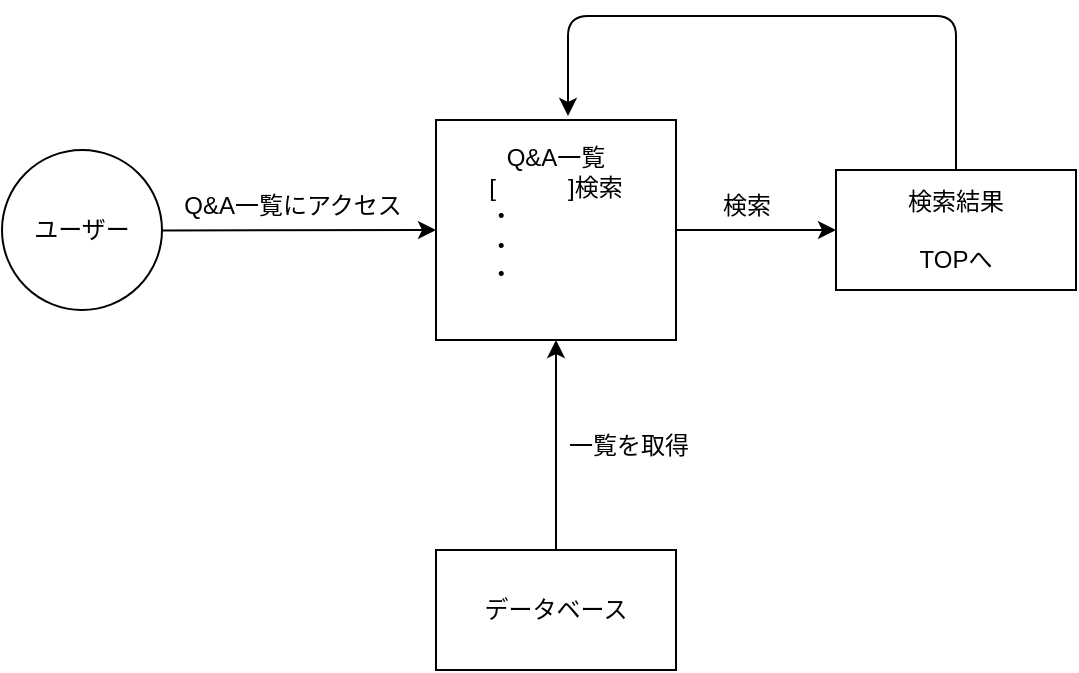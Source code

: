 <mxfile version="24.4.10" type="embed" pages="2">
    <diagram id="bOTx9Srq3Wt2K9H6zTvH" name="ページ1">
        <mxGraphModel dx="711" dy="453" grid="1" gridSize="10" guides="1" tooltips="1" connect="1" arrows="1" fold="1" page="1" pageScale="1" pageWidth="827" pageHeight="1169" math="0" shadow="0">
            <root>
                <mxCell id="0"/>
                <mxCell id="1" parent="0"/>
                <mxCell id="21" value="" style="edgeStyle=none;html=1;" edge="1" parent="1" source="2" target="20">
                    <mxGeometry relative="1" as="geometry"/>
                </mxCell>
                <mxCell id="2" value="Q&amp;amp;A一覧&lt;div&gt;[　　　]検索&lt;/div&gt;&lt;div style=&quot;text-align: left;&quot;&gt;・&lt;/div&gt;&lt;div style=&quot;text-align: left;&quot;&gt;・&lt;/div&gt;&lt;div style=&quot;text-align: left;&quot;&gt;・&lt;/div&gt;&lt;div&gt;&lt;br&gt;&lt;/div&gt;" style="whiteSpace=wrap;html=1;" vertex="1" parent="1">
                    <mxGeometry x="294" y="172" width="120" height="110" as="geometry"/>
                </mxCell>
                <mxCell id="14" value="" style="edgeStyle=none;html=1;" edge="1" parent="1" source="12" target="2">
                    <mxGeometry relative="1" as="geometry"/>
                </mxCell>
                <mxCell id="12" value="ユーザー" style="ellipse;whiteSpace=wrap;html=1;" vertex="1" parent="1">
                    <mxGeometry x="77" y="187" width="80" height="80" as="geometry"/>
                </mxCell>
                <mxCell id="15" value="Q&amp;amp;A一覧にアクセス" style="text;html=1;align=center;verticalAlign=middle;resizable=0;points=[];autosize=1;strokeColor=none;fillColor=none;" vertex="1" parent="1">
                    <mxGeometry x="157" y="200" width="130" height="30" as="geometry"/>
                </mxCell>
                <mxCell id="18" value="" style="edgeStyle=none;html=1;" edge="1" parent="1" source="16" target="2">
                    <mxGeometry relative="1" as="geometry"/>
                </mxCell>
                <mxCell id="16" value="データベース" style="whiteSpace=wrap;html=1;" vertex="1" parent="1">
                    <mxGeometry x="294" y="387" width="120" height="60" as="geometry"/>
                </mxCell>
                <mxCell id="19" value="一覧を取得" style="text;html=1;align=center;verticalAlign=middle;resizable=0;points=[];autosize=1;strokeColor=none;fillColor=none;" vertex="1" parent="1">
                    <mxGeometry x="350" y="320" width="80" height="30" as="geometry"/>
                </mxCell>
                <mxCell id="28" style="edgeStyle=none;html=1;exitX=0.5;exitY=0;exitDx=0;exitDy=0;" edge="1" parent="1" source="20">
                    <mxGeometry relative="1" as="geometry">
                        <mxPoint x="360" y="170" as="targetPoint"/>
                        <mxPoint x="554" y="137" as="sourcePoint"/>
                        <Array as="points">
                            <mxPoint x="554" y="120"/>
                            <mxPoint x="360" y="120"/>
                        </Array>
                    </mxGeometry>
                </mxCell>
                <mxCell id="20" value="検索結果&lt;div&gt;&lt;br&gt;&lt;/div&gt;&lt;div&gt;TOPへ&lt;/div&gt;" style="whiteSpace=wrap;html=1;" vertex="1" parent="1">
                    <mxGeometry x="494" y="197" width="120" height="60" as="geometry"/>
                </mxCell>
                <mxCell id="22" value="検索" style="text;html=1;align=center;verticalAlign=middle;resizable=0;points=[];autosize=1;strokeColor=none;fillColor=none;" vertex="1" parent="1">
                    <mxGeometry x="424" y="200" width="50" height="30" as="geometry"/>
                </mxCell>
            </root>
        </mxGraphModel>
    </diagram>
    <diagram id="ofn-8f0Rw5qN5hTPRise" name="ページ2">
        <mxGraphModel dx="1007" dy="642" grid="1" gridSize="10" guides="1" tooltips="1" connect="1" arrows="1" fold="1" page="1" pageScale="1" pageWidth="827" pageHeight="1169" math="0" shadow="0">
            <root>
                <mxCell id="0"/>
                <mxCell id="1" parent="0"/>
                <mxCell id="_V5K8JmtVgEs9-8B0f6_-37" value="" style="edgeStyle=none;html=1;" edge="1" parent="1" source="_V5K8JmtVgEs9-8B0f6_-15" target="_V5K8JmtVgEs9-8B0f6_-36">
                    <mxGeometry relative="1" as="geometry"/>
                </mxCell>
                <mxCell id="_V5K8JmtVgEs9-8B0f6_-15" value="Q&amp;amp;A一覧&lt;div&gt;[　　　]検索&lt;/div&gt;&lt;div style=&quot;text-align: left;&quot;&gt;・&lt;/div&gt;&lt;div style=&quot;text-align: left;&quot;&gt;・&lt;/div&gt;&lt;div style=&quot;text-align: left;&quot;&gt;・&lt;/div&gt;&lt;div&gt;&lt;br&gt;&lt;/div&gt;" style="whiteSpace=wrap;html=1;" vertex="1" parent="1">
                    <mxGeometry x="430" y="212" width="120" height="110" as="geometry"/>
                </mxCell>
                <mxCell id="_V5K8JmtVgEs9-8B0f6_-17" value="" style="edgeStyle=none;html=1;" edge="1" parent="1" source="_V5K8JmtVgEs9-8B0f6_-18">
                    <mxGeometry relative="1" as="geometry">
                        <mxPoint x="242" y="267" as="targetPoint"/>
                    </mxGeometry>
                </mxCell>
                <mxCell id="_V5K8JmtVgEs9-8B0f6_-18" value="ユーザー" style="ellipse;whiteSpace=wrap;html=1;" vertex="1" parent="1">
                    <mxGeometry x="22" y="227" width="80" height="80" as="geometry"/>
                </mxCell>
                <mxCell id="_V5K8JmtVgEs9-8B0f6_-19" value="Q&amp;amp;A一覧にアクセス&lt;div&gt;（GET）&lt;/div&gt;" style="text;html=1;align=center;verticalAlign=middle;resizable=0;points=[];autosize=1;strokeColor=none;fillColor=none;" vertex="1" parent="1">
                    <mxGeometry x="102" y="234" width="130" height="40" as="geometry"/>
                </mxCell>
                <mxCell id="_V5K8JmtVgEs9-8B0f6_-20" value="" style="edgeStyle=none;html=1;" edge="1" parent="1">
                    <mxGeometry relative="1" as="geometry">
                        <mxPoint x="300" y="402" as="sourcePoint"/>
                        <mxPoint x="300" y="297" as="targetPoint"/>
                    </mxGeometry>
                </mxCell>
                <mxCell id="bsg9oruOdnQIcvXcsl58-2" value="" style="edgeStyle=none;html=1;" edge="1" parent="1" source="_V5K8JmtVgEs9-8B0f6_-21" target="_V5K8JmtVgEs9-8B0f6_-29">
                    <mxGeometry relative="1" as="geometry"/>
                </mxCell>
                <mxCell id="_V5K8JmtVgEs9-8B0f6_-21" value="データベース" style="whiteSpace=wrap;html=1;" vertex="1" parent="1">
                    <mxGeometry x="240" y="400" width="120" height="60" as="geometry"/>
                </mxCell>
                <mxCell id="_V5K8JmtVgEs9-8B0f6_-22" value="一覧を取得" style="text;html=1;align=center;verticalAlign=middle;resizable=0;points=[];autosize=1;strokeColor=none;fillColor=none;" vertex="1" parent="1">
                    <mxGeometry x="220" y="340" width="80" height="30" as="geometry"/>
                </mxCell>
                <mxCell id="_V5K8JmtVgEs9-8B0f6_-23" style="edgeStyle=none;html=1;exitX=0.5;exitY=0;exitDx=0;exitDy=0;" edge="1" parent="1" source="_V5K8JmtVgEs9-8B0f6_-24">
                    <mxGeometry relative="1" as="geometry">
                        <mxPoint x="480" y="210" as="targetPoint"/>
                        <mxPoint x="901" y="177" as="sourcePoint"/>
                        <Array as="points">
                            <mxPoint x="901" y="160"/>
                            <mxPoint x="707" y="160"/>
                            <mxPoint x="480" y="160"/>
                        </Array>
                    </mxGeometry>
                </mxCell>
                <mxCell id="_V5K8JmtVgEs9-8B0f6_-24" value="検索結果&lt;div&gt;&lt;br&gt;&lt;/div&gt;&lt;div&gt;TOPへ&lt;/div&gt;" style="whiteSpace=wrap;html=1;" vertex="1" parent="1">
                    <mxGeometry x="841" y="237" width="120" height="60" as="geometry"/>
                </mxCell>
                <mxCell id="_V5K8JmtVgEs9-8B0f6_-25" value="検索&lt;div&gt;(GET)&lt;/div&gt;" style="text;html=1;align=center;verticalAlign=middle;resizable=0;points=[];autosize=1;strokeColor=none;fillColor=none;" vertex="1" parent="1">
                    <mxGeometry x="565" y="231" width="60" height="40" as="geometry"/>
                </mxCell>
                <mxCell id="_V5K8JmtVgEs9-8B0f6_-35" value="" style="edgeStyle=none;html=1;" edge="1" parent="1" source="_V5K8JmtVgEs9-8B0f6_-29" target="_V5K8JmtVgEs9-8B0f6_-15">
                    <mxGeometry relative="1" as="geometry"/>
                </mxCell>
                <mxCell id="_V5K8JmtVgEs9-8B0f6_-29" value="qaList.jsp" style="whiteSpace=wrap;html=1;rounded=1;glass=0;shadow=0;" vertex="1" parent="1">
                    <mxGeometry x="240" y="237" width="120" height="60" as="geometry"/>
                </mxCell>
                <mxCell id="bsg9oruOdnQIcvXcsl58-1" value="" style="edgeStyle=none;html=1;" edge="1" parent="1" source="_V5K8JmtVgEs9-8B0f6_-36" target="_V5K8JmtVgEs9-8B0f6_-24">
                    <mxGeometry relative="1" as="geometry"/>
                </mxCell>
                <mxCell id="_V5K8JmtVgEs9-8B0f6_-36" value="SearchServlet" style="rounded=1;whiteSpace=wrap;html=1;" vertex="1" parent="1">
                    <mxGeometry x="630" y="237" width="120" height="60" as="geometry"/>
                </mxCell>
                <mxCell id="bsg9oruOdnQIcvXcsl58-5" value="" style="edgeStyle=none;html=1;" edge="1" parent="1" source="bsg9oruOdnQIcvXcsl58-6">
                    <mxGeometry relative="1" as="geometry">
                        <mxPoint x="901" y="297" as="targetPoint"/>
                    </mxGeometry>
                </mxCell>
                <mxCell id="bsg9oruOdnQIcvXcsl58-6" value="データベース" style="whiteSpace=wrap;html=1;" vertex="1" parent="1">
                    <mxGeometry x="841" y="400" width="120" height="60" as="geometry"/>
                </mxCell>
                <mxCell id="bsg9oruOdnQIcvXcsl58-7" value="検索結果を取得" style="text;html=1;align=center;verticalAlign=middle;resizable=0;points=[];autosize=1;strokeColor=none;fillColor=none;" vertex="1" parent="1">
                    <mxGeometry x="801" y="340" width="110" height="30" as="geometry"/>
                </mxCell>
            </root>
        </mxGraphModel>
    </diagram>
</mxfile>
